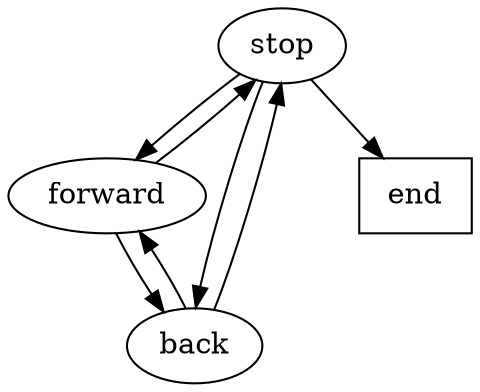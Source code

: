 strict digraph {
    stop [ shape=ellipse ]
    forward [ shape=ellipse ]
    back [ shape=ellipse ]
    end [ shape=box]
    stop -> forward
    stop -> back
    forward -> stop
    forward -> back
    back -> forward
    back -> stop
    stop -> end
}